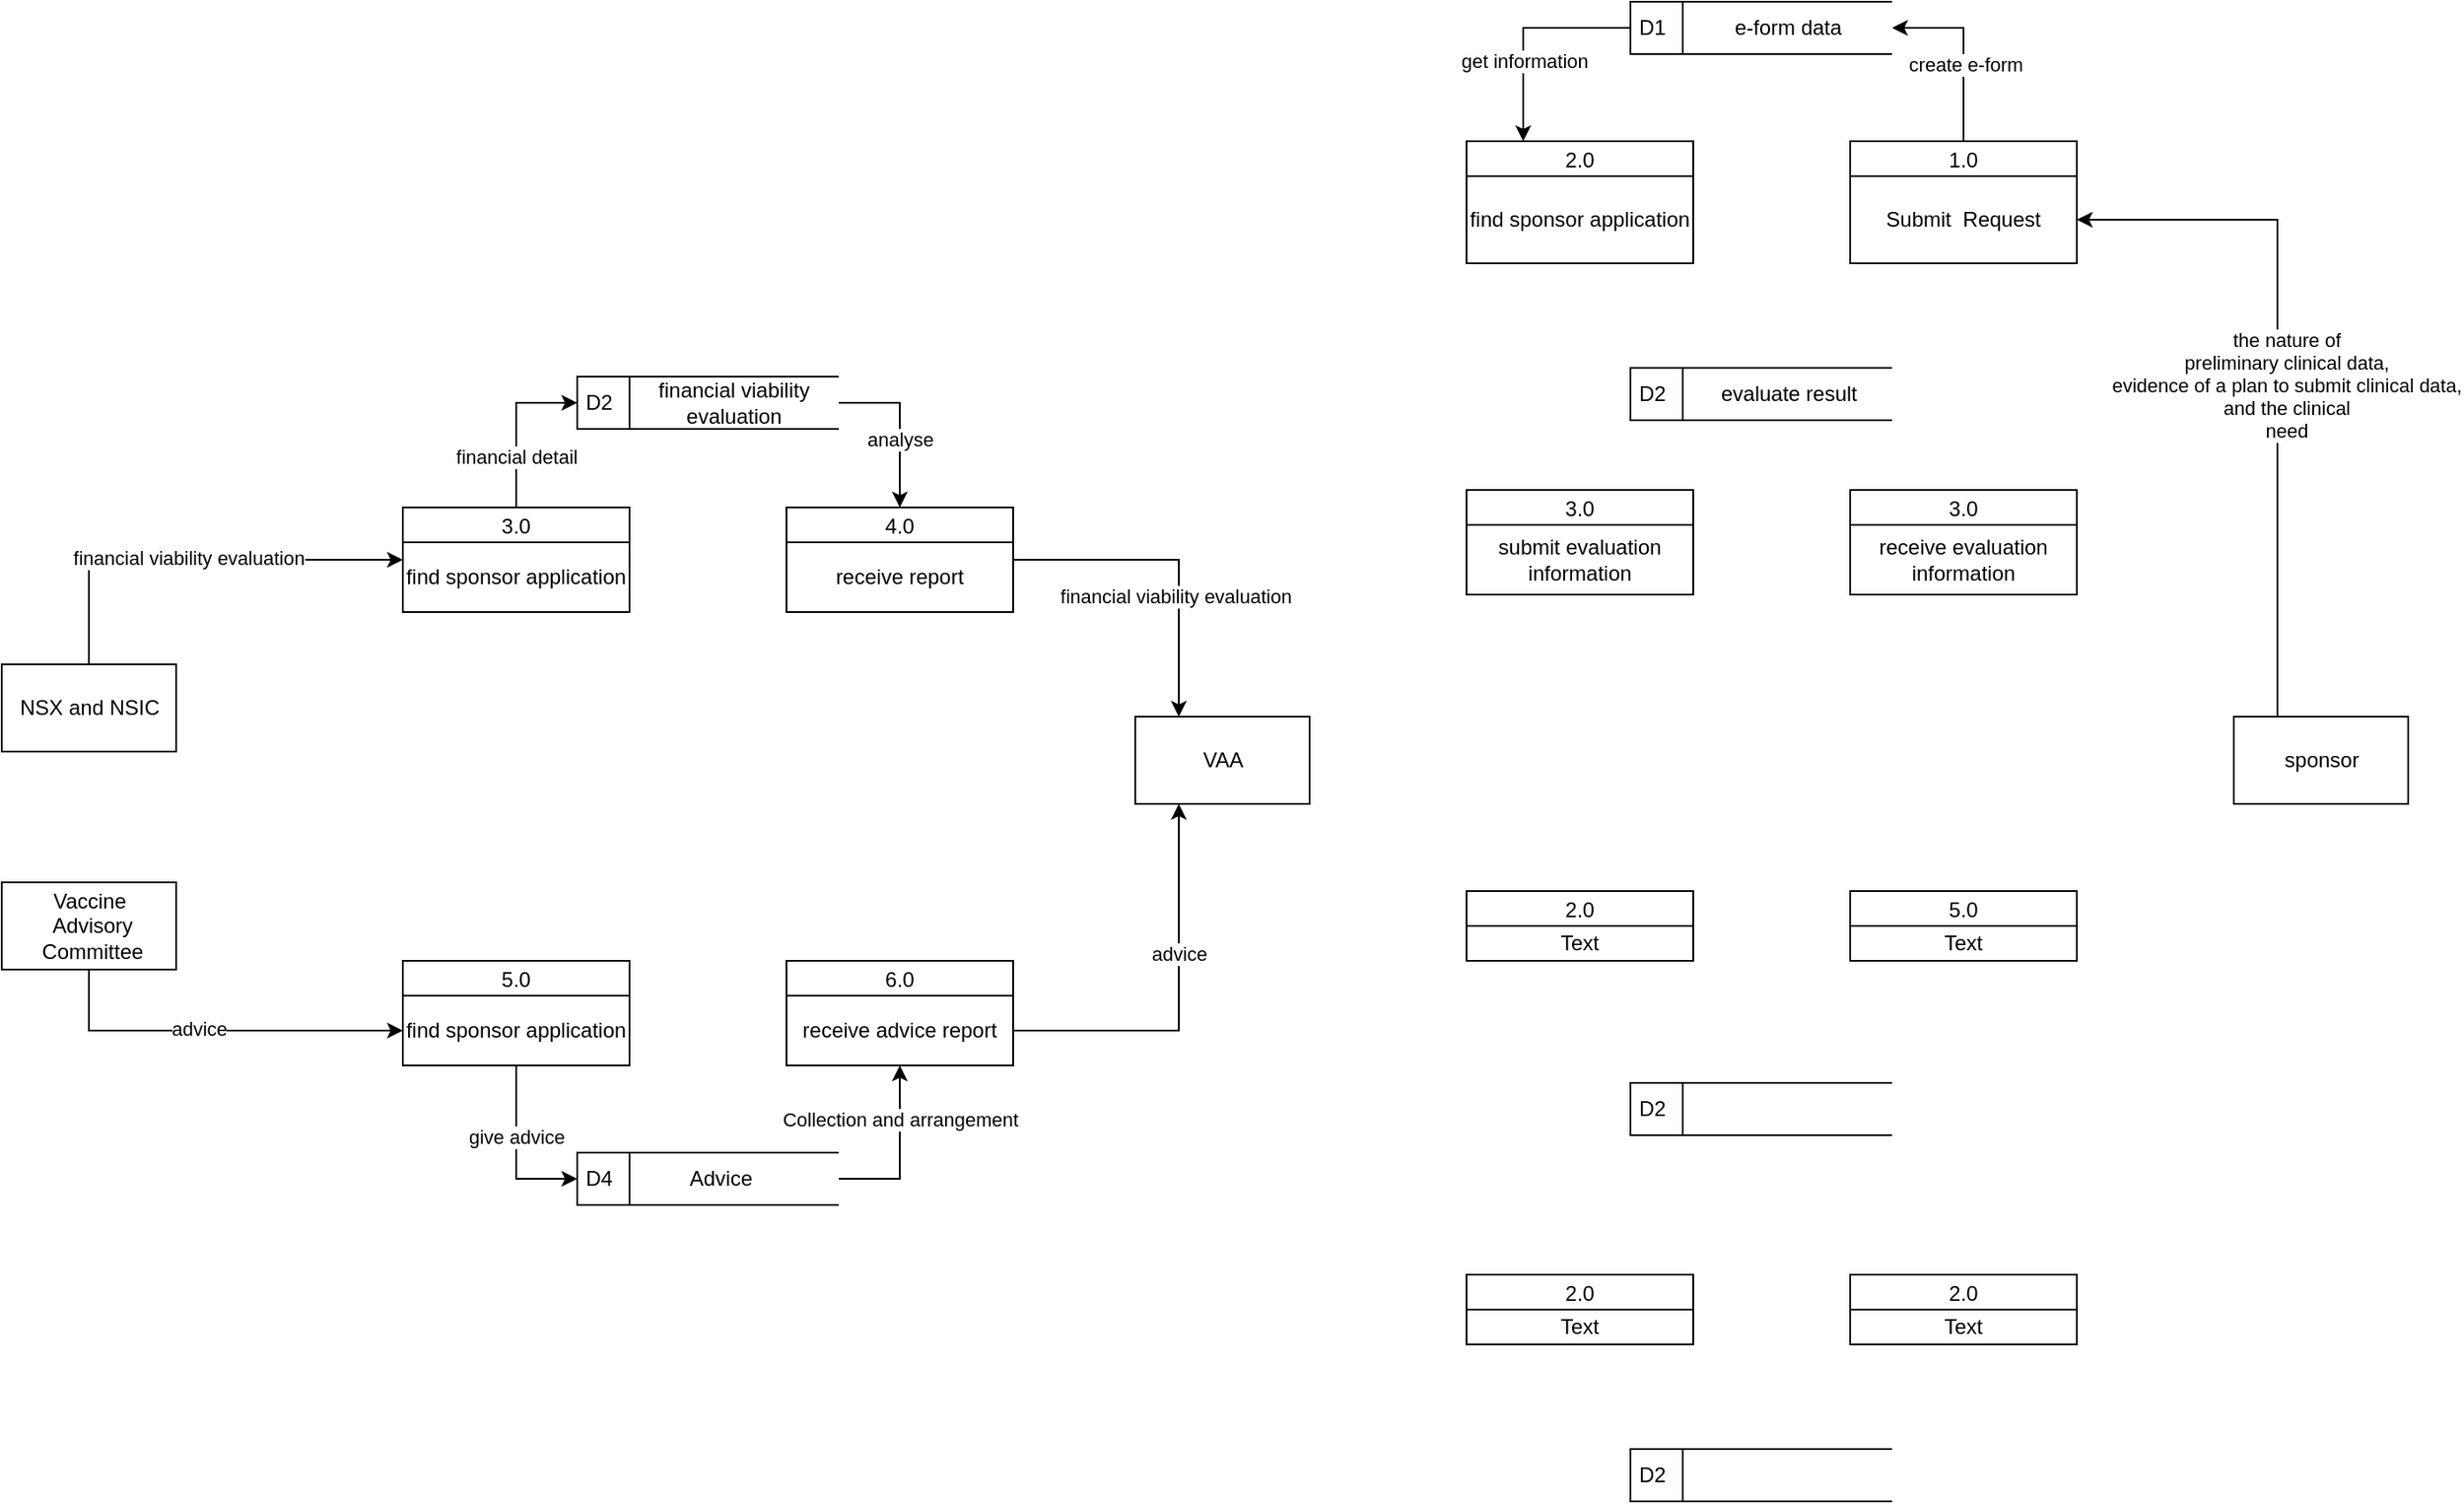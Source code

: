 <mxfile version="14.7.0" type="github">
  <diagram id="C5RBs43oDa-KdzZeNtuy" name="Page-1">
    <mxGraphModel dx="1817" dy="654" grid="1" gridSize="10" guides="1" tooltips="1" connect="1" arrows="1" fold="1" page="1" pageScale="1" pageWidth="827" pageHeight="1169" math="0" shadow="0">
      <root>
        <mxCell id="WIyWlLk6GJQsqaUBKTNV-0" />
        <mxCell id="WIyWlLk6GJQsqaUBKTNV-1" parent="WIyWlLk6GJQsqaUBKTNV-0" />
        <mxCell id="KFkMGzY3dLCvhJW9a1Ks-69" style="edgeStyle=orthogonalEdgeStyle;rounded=0;orthogonalLoop=1;jettySize=auto;html=1;exitX=0.25;exitY=0;exitDx=0;exitDy=0;entryX=1;entryY=0.5;entryDx=0;entryDy=0;" edge="1" parent="WIyWlLk6GJQsqaUBKTNV-1" source="KFkMGzY3dLCvhJW9a1Ks-0" target="KFkMGzY3dLCvhJW9a1Ks-7">
          <mxGeometry relative="1" as="geometry" />
        </mxCell>
        <mxCell id="KFkMGzY3dLCvhJW9a1Ks-70" value="the nature of &lt;br/&gt;preliminary clinical data, &lt;br&gt;evidence of a plan to submit clinical data, &lt;br&gt;and the clinical &lt;br/&gt;need" style="edgeLabel;html=1;align=center;verticalAlign=middle;resizable=0;points=[];" vertex="1" connectable="0" parent="KFkMGzY3dLCvhJW9a1Ks-69">
          <mxGeometry x="-0.059" y="1" relative="1" as="geometry">
            <mxPoint x="6" y="-2" as="offset" />
          </mxGeometry>
        </mxCell>
        <mxCell id="KFkMGzY3dLCvhJW9a1Ks-0" value="sponsor" style="html=1;dashed=0;whitespace=wrap;" vertex="1" parent="WIyWlLk6GJQsqaUBKTNV-1">
          <mxGeometry x="760" y="590" width="100" height="50" as="geometry" />
        </mxCell>
        <mxCell id="KFkMGzY3dLCvhJW9a1Ks-71" style="edgeStyle=orthogonalEdgeStyle;rounded=0;orthogonalLoop=1;jettySize=auto;html=1;exitX=0.5;exitY=0;exitDx=0;exitDy=0;entryX=1;entryY=0.5;entryDx=0;entryDy=0;" edge="1" parent="WIyWlLk6GJQsqaUBKTNV-1" source="KFkMGzY3dLCvhJW9a1Ks-3" target="KFkMGzY3dLCvhJW9a1Ks-23">
          <mxGeometry relative="1" as="geometry" />
        </mxCell>
        <mxCell id="KFkMGzY3dLCvhJW9a1Ks-72" value="create e-form" style="edgeLabel;html=1;align=center;verticalAlign=middle;resizable=0;points=[];" vertex="1" connectable="0" parent="KFkMGzY3dLCvhJW9a1Ks-71">
          <mxGeometry x="-0.16" y="-1" relative="1" as="geometry">
            <mxPoint as="offset" />
          </mxGeometry>
        </mxCell>
        <mxCell id="KFkMGzY3dLCvhJW9a1Ks-3" value="1.0" style="swimlane;fontStyle=0;childLayout=stackLayout;horizontal=1;startSize=20;fillColor=#ffffff;horizontalStack=0;resizeParent=1;resizeParentMax=0;resizeLast=0;collapsible=0;marginBottom=0;swimlaneFillColor=#ffffff;" vertex="1" parent="WIyWlLk6GJQsqaUBKTNV-1">
          <mxGeometry x="540" y="260" width="130" height="70" as="geometry" />
        </mxCell>
        <mxCell id="KFkMGzY3dLCvhJW9a1Ks-7" value="Submit&amp;nbsp; Request" style="text;html=1;strokeColor=none;fillColor=none;align=center;verticalAlign=middle;whiteSpace=wrap;rounded=0;" vertex="1" parent="KFkMGzY3dLCvhJW9a1Ks-3">
          <mxGeometry y="20" width="130" height="50" as="geometry" />
        </mxCell>
        <mxCell id="KFkMGzY3dLCvhJW9a1Ks-8" value="D2" style="html=1;dashed=0;whitespace=wrap;shape=mxgraph.dfd.dataStoreID;align=left;spacingLeft=3;points=[[0,0],[0.5,0],[1,0],[0,0.5],[1,0.5],[0,1],[0.5,1],[1,1]];" vertex="1" parent="WIyWlLk6GJQsqaUBKTNV-1">
          <mxGeometry x="414" y="390" width="150" height="30" as="geometry" />
        </mxCell>
        <mxCell id="KFkMGzY3dLCvhJW9a1Ks-10" value="VAA" style="html=1;dashed=0;whitespace=wrap;" vertex="1" parent="WIyWlLk6GJQsqaUBKTNV-1">
          <mxGeometry x="130" y="590" width="100" height="50" as="geometry" />
        </mxCell>
        <mxCell id="KFkMGzY3dLCvhJW9a1Ks-12" value="D2" style="html=1;dashed=0;whitespace=wrap;shape=mxgraph.dfd.dataStoreID;align=left;spacingLeft=3;points=[[0,0],[0.5,0],[1,0],[0,0.5],[1,0.5],[0,1],[0.5,1],[1,1]];" vertex="1" parent="WIyWlLk6GJQsqaUBKTNV-1">
          <mxGeometry x="414" y="800" width="150" height="30" as="geometry" />
        </mxCell>
        <mxCell id="KFkMGzY3dLCvhJW9a1Ks-13" value="3.0" style="swimlane;fontStyle=0;childLayout=stackLayout;horizontal=1;startSize=20;fillColor=#ffffff;horizontalStack=0;resizeParent=1;resizeParentMax=0;resizeLast=0;collapsible=0;marginBottom=0;swimlaneFillColor=#ffffff;" vertex="1" parent="WIyWlLk6GJQsqaUBKTNV-1">
          <mxGeometry x="540" y="460" width="130" height="60" as="geometry" />
        </mxCell>
        <mxCell id="KFkMGzY3dLCvhJW9a1Ks-27" value="receive evaluation information" style="text;html=1;strokeColor=none;fillColor=none;align=center;verticalAlign=middle;whiteSpace=wrap;rounded=0;" vertex="1" parent="KFkMGzY3dLCvhJW9a1Ks-13">
          <mxGeometry y="20" width="130" height="40" as="geometry" />
        </mxCell>
        <mxCell id="KFkMGzY3dLCvhJW9a1Ks-16" value="2.0" style="swimlane;fontStyle=0;childLayout=stackLayout;horizontal=1;startSize=20;fillColor=#ffffff;horizontalStack=0;resizeParent=1;resizeParentMax=0;resizeLast=0;collapsible=0;marginBottom=0;swimlaneFillColor=#ffffff;" vertex="1" parent="WIyWlLk6GJQsqaUBKTNV-1">
          <mxGeometry x="320" y="690" width="130" height="40" as="geometry" />
        </mxCell>
        <mxCell id="KFkMGzY3dLCvhJW9a1Ks-28" value="Text" style="text;html=1;strokeColor=none;fillColor=none;align=center;verticalAlign=middle;whiteSpace=wrap;rounded=0;" vertex="1" parent="KFkMGzY3dLCvhJW9a1Ks-16">
          <mxGeometry y="20" width="130" height="20" as="geometry" />
        </mxCell>
        <mxCell id="KFkMGzY3dLCvhJW9a1Ks-17" value="5.0" style="swimlane;fontStyle=0;childLayout=stackLayout;horizontal=1;startSize=20;fillColor=#ffffff;horizontalStack=0;resizeParent=1;resizeParentMax=0;resizeLast=0;collapsible=0;marginBottom=0;swimlaneFillColor=#ffffff;" vertex="1" parent="WIyWlLk6GJQsqaUBKTNV-1">
          <mxGeometry x="540" y="690" width="130" height="40" as="geometry" />
        </mxCell>
        <mxCell id="KFkMGzY3dLCvhJW9a1Ks-29" value="Text" style="text;html=1;strokeColor=none;fillColor=none;align=center;verticalAlign=middle;whiteSpace=wrap;rounded=0;" vertex="1" parent="KFkMGzY3dLCvhJW9a1Ks-17">
          <mxGeometry y="20" width="130" height="20" as="geometry" />
        </mxCell>
        <mxCell id="KFkMGzY3dLCvhJW9a1Ks-18" value="2.0" style="swimlane;fontStyle=0;childLayout=stackLayout;horizontal=1;startSize=20;fillColor=#ffffff;horizontalStack=0;resizeParent=1;resizeParentMax=0;resizeLast=0;collapsible=0;marginBottom=0;swimlaneFillColor=#ffffff;" vertex="1" parent="WIyWlLk6GJQsqaUBKTNV-1">
          <mxGeometry x="320" y="910" width="130" height="40" as="geometry" />
        </mxCell>
        <mxCell id="KFkMGzY3dLCvhJW9a1Ks-30" value="Text" style="text;html=1;strokeColor=none;fillColor=none;align=center;verticalAlign=middle;whiteSpace=wrap;rounded=0;" vertex="1" parent="KFkMGzY3dLCvhJW9a1Ks-18">
          <mxGeometry y="20" width="130" height="20" as="geometry" />
        </mxCell>
        <mxCell id="KFkMGzY3dLCvhJW9a1Ks-19" value="2.0" style="swimlane;fontStyle=0;childLayout=stackLayout;horizontal=1;startSize=20;fillColor=#ffffff;horizontalStack=0;resizeParent=1;resizeParentMax=0;resizeLast=0;collapsible=0;marginBottom=0;swimlaneFillColor=#ffffff;" vertex="1" parent="WIyWlLk6GJQsqaUBKTNV-1">
          <mxGeometry x="540" y="910" width="130" height="40" as="geometry" />
        </mxCell>
        <mxCell id="KFkMGzY3dLCvhJW9a1Ks-31" value="Text" style="text;html=1;strokeColor=none;fillColor=none;align=center;verticalAlign=middle;whiteSpace=wrap;rounded=0;" vertex="1" parent="KFkMGzY3dLCvhJW9a1Ks-19">
          <mxGeometry y="20" width="130" height="20" as="geometry" />
        </mxCell>
        <mxCell id="KFkMGzY3dLCvhJW9a1Ks-20" value="D2" style="html=1;dashed=0;whitespace=wrap;shape=mxgraph.dfd.dataStoreID;align=left;spacingLeft=3;points=[[0,0],[0.5,0],[1,0],[0,0.5],[1,0.5],[0,1],[0.5,1],[1,1]];" vertex="1" parent="WIyWlLk6GJQsqaUBKTNV-1">
          <mxGeometry x="414" y="1010" width="150" height="30" as="geometry" />
        </mxCell>
        <mxCell id="KFkMGzY3dLCvhJW9a1Ks-21" value="3.0" style="swimlane;fontStyle=0;childLayout=stackLayout;horizontal=1;startSize=20;fillColor=#ffffff;horizontalStack=0;resizeParent=1;resizeParentMax=0;resizeLast=0;collapsible=0;marginBottom=0;swimlaneFillColor=#ffffff;" vertex="1" parent="WIyWlLk6GJQsqaUBKTNV-1">
          <mxGeometry x="320" y="460" width="130" height="60" as="geometry" />
        </mxCell>
        <mxCell id="KFkMGzY3dLCvhJW9a1Ks-26" value="submit evaluation information" style="text;html=1;strokeColor=none;fillColor=none;align=center;verticalAlign=middle;whiteSpace=wrap;rounded=0;" vertex="1" parent="KFkMGzY3dLCvhJW9a1Ks-21">
          <mxGeometry y="20" width="130" height="40" as="geometry" />
        </mxCell>
        <mxCell id="KFkMGzY3dLCvhJW9a1Ks-22" value="2.0" style="swimlane;fontStyle=0;childLayout=stackLayout;horizontal=1;startSize=20;fillColor=#ffffff;horizontalStack=0;resizeParent=1;resizeParentMax=0;resizeLast=0;collapsible=0;marginBottom=0;swimlaneFillColor=#ffffff;" vertex="1" parent="WIyWlLk6GJQsqaUBKTNV-1">
          <mxGeometry x="320" y="260" width="130" height="70" as="geometry" />
        </mxCell>
        <mxCell id="KFkMGzY3dLCvhJW9a1Ks-25" value="find sponsor application" style="text;html=1;strokeColor=none;fillColor=none;align=center;verticalAlign=middle;whiteSpace=wrap;rounded=0;" vertex="1" parent="KFkMGzY3dLCvhJW9a1Ks-22">
          <mxGeometry y="20" width="130" height="50" as="geometry" />
        </mxCell>
        <mxCell id="KFkMGzY3dLCvhJW9a1Ks-73" style="edgeStyle=orthogonalEdgeStyle;rounded=0;orthogonalLoop=1;jettySize=auto;html=1;exitX=0;exitY=0.5;exitDx=0;exitDy=0;entryX=0.25;entryY=0;entryDx=0;entryDy=0;" edge="1" parent="WIyWlLk6GJQsqaUBKTNV-1" source="KFkMGzY3dLCvhJW9a1Ks-23" target="KFkMGzY3dLCvhJW9a1Ks-22">
          <mxGeometry relative="1" as="geometry" />
        </mxCell>
        <mxCell id="KFkMGzY3dLCvhJW9a1Ks-74" value="get information" style="edgeLabel;html=1;align=center;verticalAlign=middle;resizable=0;points=[];" vertex="1" connectable="0" parent="KFkMGzY3dLCvhJW9a1Ks-73">
          <mxGeometry x="0.27" relative="1" as="geometry">
            <mxPoint as="offset" />
          </mxGeometry>
        </mxCell>
        <mxCell id="KFkMGzY3dLCvhJW9a1Ks-23" value="D1" style="html=1;dashed=0;whitespace=wrap;shape=mxgraph.dfd.dataStoreID;align=left;spacingLeft=3;points=[[0,0],[0.5,0],[1,0],[0,0.5],[1,0.5],[0,1],[0.5,1],[1,1]];" vertex="1" parent="WIyWlLk6GJQsqaUBKTNV-1">
          <mxGeometry x="414" y="180" width="150" height="30" as="geometry" />
        </mxCell>
        <mxCell id="KFkMGzY3dLCvhJW9a1Ks-24" value="e-form data" style="text;html=1;strokeColor=none;fillColor=none;align=center;verticalAlign=middle;whiteSpace=wrap;rounded=0;" vertex="1" parent="WIyWlLk6GJQsqaUBKTNV-1">
          <mxGeometry x="469" y="185" width="71" height="20" as="geometry" />
        </mxCell>
        <mxCell id="KFkMGzY3dLCvhJW9a1Ks-32" value="evaluate result" style="text;html=1;strokeColor=none;fillColor=none;align=center;verticalAlign=middle;whiteSpace=wrap;rounded=0;" vertex="1" parent="WIyWlLk6GJQsqaUBKTNV-1">
          <mxGeometry x="460" y="395" width="90" height="20" as="geometry" />
        </mxCell>
        <mxCell id="KFkMGzY3dLCvhJW9a1Ks-49" style="edgeStyle=orthogonalEdgeStyle;rounded=0;orthogonalLoop=1;jettySize=auto;html=1;exitX=0.5;exitY=0;exitDx=0;exitDy=0;entryX=0;entryY=0.25;entryDx=0;entryDy=0;" edge="1" parent="WIyWlLk6GJQsqaUBKTNV-1" source="KFkMGzY3dLCvhJW9a1Ks-33" target="KFkMGzY3dLCvhJW9a1Ks-39">
          <mxGeometry relative="1" as="geometry" />
        </mxCell>
        <mxCell id="KFkMGzY3dLCvhJW9a1Ks-50" value="financial viability evaluation" style="edgeLabel;html=1;align=center;verticalAlign=middle;resizable=0;points=[];" vertex="1" connectable="0" parent="KFkMGzY3dLCvhJW9a1Ks-49">
          <mxGeometry x="-0.025" y="1" relative="1" as="geometry">
            <mxPoint as="offset" />
          </mxGeometry>
        </mxCell>
        <mxCell id="KFkMGzY3dLCvhJW9a1Ks-33" value="NSX and NSIC" style="html=1;dashed=0;whitespace=wrap;" vertex="1" parent="WIyWlLk6GJQsqaUBKTNV-1">
          <mxGeometry x="-520" y="560" width="100" height="50" as="geometry" />
        </mxCell>
        <mxCell id="KFkMGzY3dLCvhJW9a1Ks-61" style="edgeStyle=orthogonalEdgeStyle;rounded=0;orthogonalLoop=1;jettySize=auto;html=1;exitX=0.5;exitY=1;exitDx=0;exitDy=0;entryX=0;entryY=0.5;entryDx=0;entryDy=0;" edge="1" parent="WIyWlLk6GJQsqaUBKTNV-1" source="KFkMGzY3dLCvhJW9a1Ks-34" target="KFkMGzY3dLCvhJW9a1Ks-43">
          <mxGeometry relative="1" as="geometry" />
        </mxCell>
        <mxCell id="KFkMGzY3dLCvhJW9a1Ks-62" value="advice" style="edgeLabel;html=1;align=center;verticalAlign=middle;resizable=0;points=[];" vertex="1" connectable="0" parent="KFkMGzY3dLCvhJW9a1Ks-61">
          <mxGeometry x="-0.088" y="2" relative="1" as="geometry">
            <mxPoint y="1" as="offset" />
          </mxGeometry>
        </mxCell>
        <mxCell id="KFkMGzY3dLCvhJW9a1Ks-34" value="Vaccine&lt;br&gt;&amp;nbsp;Advisory&lt;br&gt;&amp;nbsp;Committee" style="html=1;dashed=0;whitespace=wrap;" vertex="1" parent="WIyWlLk6GJQsqaUBKTNV-1">
          <mxGeometry x="-520" y="685" width="100" height="50" as="geometry" />
        </mxCell>
        <mxCell id="KFkMGzY3dLCvhJW9a1Ks-36" value="4.0" style="swimlane;fontStyle=0;childLayout=stackLayout;horizontal=1;startSize=20;fillColor=#ffffff;horizontalStack=0;resizeParent=1;resizeParentMax=0;resizeLast=0;collapsible=0;marginBottom=0;swimlaneFillColor=#ffffff;" vertex="1" parent="WIyWlLk6GJQsqaUBKTNV-1">
          <mxGeometry x="-70" y="470" width="130" height="60" as="geometry" />
        </mxCell>
        <mxCell id="KFkMGzY3dLCvhJW9a1Ks-37" value="receive report" style="text;html=1;strokeColor=none;fillColor=none;align=center;verticalAlign=middle;whiteSpace=wrap;rounded=0;" vertex="1" parent="KFkMGzY3dLCvhJW9a1Ks-36">
          <mxGeometry y="20" width="130" height="40" as="geometry" />
        </mxCell>
        <mxCell id="KFkMGzY3dLCvhJW9a1Ks-51" style="edgeStyle=orthogonalEdgeStyle;rounded=0;orthogonalLoop=1;jettySize=auto;html=1;exitX=0.5;exitY=0;exitDx=0;exitDy=0;entryX=0;entryY=0.5;entryDx=0;entryDy=0;" edge="1" parent="WIyWlLk6GJQsqaUBKTNV-1" source="KFkMGzY3dLCvhJW9a1Ks-38" target="KFkMGzY3dLCvhJW9a1Ks-45">
          <mxGeometry relative="1" as="geometry" />
        </mxCell>
        <mxCell id="KFkMGzY3dLCvhJW9a1Ks-52" value="financial detail" style="edgeLabel;html=1;align=center;verticalAlign=middle;resizable=0;points=[];" vertex="1" connectable="0" parent="KFkMGzY3dLCvhJW9a1Ks-51">
          <mxGeometry x="-0.042" y="1" relative="1" as="geometry">
            <mxPoint x="1" y="16" as="offset" />
          </mxGeometry>
        </mxCell>
        <mxCell id="KFkMGzY3dLCvhJW9a1Ks-38" value="3.0" style="swimlane;fontStyle=0;childLayout=stackLayout;horizontal=1;startSize=20;fillColor=#ffffff;horizontalStack=0;resizeParent=1;resizeParentMax=0;resizeLast=0;collapsible=0;marginBottom=0;swimlaneFillColor=#ffffff;" vertex="1" parent="WIyWlLk6GJQsqaUBKTNV-1">
          <mxGeometry x="-290" y="470" width="130" height="60" as="geometry" />
        </mxCell>
        <mxCell id="KFkMGzY3dLCvhJW9a1Ks-39" value="find sponsor application" style="text;html=1;strokeColor=none;fillColor=none;align=center;verticalAlign=middle;whiteSpace=wrap;rounded=0;" vertex="1" parent="KFkMGzY3dLCvhJW9a1Ks-38">
          <mxGeometry y="20" width="130" height="40" as="geometry" />
        </mxCell>
        <mxCell id="KFkMGzY3dLCvhJW9a1Ks-40" value="6.0" style="swimlane;fontStyle=0;childLayout=stackLayout;horizontal=1;startSize=20;fillColor=#ffffff;horizontalStack=0;resizeParent=1;resizeParentMax=0;resizeLast=0;collapsible=0;marginBottom=0;swimlaneFillColor=#ffffff;" vertex="1" parent="WIyWlLk6GJQsqaUBKTNV-1">
          <mxGeometry x="-70" y="730" width="130" height="60" as="geometry" />
        </mxCell>
        <mxCell id="KFkMGzY3dLCvhJW9a1Ks-41" value="receive advice report" style="text;html=1;strokeColor=none;fillColor=none;align=center;verticalAlign=middle;whiteSpace=wrap;rounded=0;" vertex="1" parent="KFkMGzY3dLCvhJW9a1Ks-40">
          <mxGeometry y="20" width="130" height="40" as="geometry" />
        </mxCell>
        <mxCell id="KFkMGzY3dLCvhJW9a1Ks-42" value="5.0" style="swimlane;fontStyle=0;childLayout=stackLayout;horizontal=1;startSize=20;fillColor=#ffffff;horizontalStack=0;resizeParent=1;resizeParentMax=0;resizeLast=0;collapsible=0;marginBottom=0;swimlaneFillColor=#ffffff;" vertex="1" parent="WIyWlLk6GJQsqaUBKTNV-1">
          <mxGeometry x="-290" y="730" width="130" height="60" as="geometry" />
        </mxCell>
        <mxCell id="KFkMGzY3dLCvhJW9a1Ks-43" value="find sponsor application" style="text;html=1;strokeColor=none;fillColor=none;align=center;verticalAlign=middle;whiteSpace=wrap;rounded=0;" vertex="1" parent="KFkMGzY3dLCvhJW9a1Ks-42">
          <mxGeometry y="20" width="130" height="40" as="geometry" />
        </mxCell>
        <mxCell id="KFkMGzY3dLCvhJW9a1Ks-65" style="edgeStyle=orthogonalEdgeStyle;rounded=0;orthogonalLoop=1;jettySize=auto;html=1;exitX=1;exitY=0.5;exitDx=0;exitDy=0;entryX=0.5;entryY=1;entryDx=0;entryDy=0;" edge="1" parent="WIyWlLk6GJQsqaUBKTNV-1" source="KFkMGzY3dLCvhJW9a1Ks-44" target="KFkMGzY3dLCvhJW9a1Ks-41">
          <mxGeometry relative="1" as="geometry" />
        </mxCell>
        <mxCell id="KFkMGzY3dLCvhJW9a1Ks-66" value="Collection and arrangement" style="edgeLabel;html=1;align=center;verticalAlign=middle;resizable=0;points=[];" vertex="1" connectable="0" parent="KFkMGzY3dLCvhJW9a1Ks-65">
          <mxGeometry x="-0.007" relative="1" as="geometry">
            <mxPoint y="-20" as="offset" />
          </mxGeometry>
        </mxCell>
        <mxCell id="KFkMGzY3dLCvhJW9a1Ks-44" value="D4" style="html=1;dashed=0;whitespace=wrap;shape=mxgraph.dfd.dataStoreID;align=left;spacingLeft=3;points=[[0,0],[0.5,0],[1,0],[0,0.5],[1,0.5],[0,1],[0.5,1],[1,1]];" vertex="1" parent="WIyWlLk6GJQsqaUBKTNV-1">
          <mxGeometry x="-190" y="840" width="150" height="30" as="geometry" />
        </mxCell>
        <mxCell id="KFkMGzY3dLCvhJW9a1Ks-45" value="D2" style="html=1;dashed=0;whitespace=wrap;shape=mxgraph.dfd.dataStoreID;align=left;spacingLeft=3;points=[[0,0],[0.5,0],[1,0],[0,0.5],[1,0.5],[0,1],[0.5,1],[1,1]];" vertex="1" parent="WIyWlLk6GJQsqaUBKTNV-1">
          <mxGeometry x="-190" y="395" width="150" height="30" as="geometry" />
        </mxCell>
        <mxCell id="KFkMGzY3dLCvhJW9a1Ks-53" style="edgeStyle=orthogonalEdgeStyle;rounded=0;orthogonalLoop=1;jettySize=auto;html=1;exitX=1;exitY=0.5;exitDx=0;exitDy=0;entryX=0.5;entryY=0;entryDx=0;entryDy=0;" edge="1" parent="WIyWlLk6GJQsqaUBKTNV-1" source="KFkMGzY3dLCvhJW9a1Ks-48" target="KFkMGzY3dLCvhJW9a1Ks-36">
          <mxGeometry relative="1" as="geometry" />
        </mxCell>
        <mxCell id="KFkMGzY3dLCvhJW9a1Ks-54" value="analyse" style="edgeLabel;html=1;align=center;verticalAlign=middle;resizable=0;points=[];" vertex="1" connectable="0" parent="KFkMGzY3dLCvhJW9a1Ks-53">
          <mxGeometry x="0.007" y="2" relative="1" as="geometry">
            <mxPoint x="-2" y="8" as="offset" />
          </mxGeometry>
        </mxCell>
        <mxCell id="KFkMGzY3dLCvhJW9a1Ks-48" value="financial viability &lt;br&gt;evaluation" style="text;html=1;strokeColor=none;fillColor=none;align=center;verticalAlign=middle;whiteSpace=wrap;rounded=0;" vertex="1" parent="WIyWlLk6GJQsqaUBKTNV-1">
          <mxGeometry x="-160" y="400" width="120" height="20" as="geometry" />
        </mxCell>
        <mxCell id="KFkMGzY3dLCvhJW9a1Ks-55" style="edgeStyle=orthogonalEdgeStyle;rounded=0;orthogonalLoop=1;jettySize=auto;html=1;exitX=1;exitY=0.25;exitDx=0;exitDy=0;entryX=0.25;entryY=0;entryDx=0;entryDy=0;" edge="1" parent="WIyWlLk6GJQsqaUBKTNV-1" source="KFkMGzY3dLCvhJW9a1Ks-37" target="KFkMGzY3dLCvhJW9a1Ks-10">
          <mxGeometry relative="1" as="geometry" />
        </mxCell>
        <mxCell id="KFkMGzY3dLCvhJW9a1Ks-57" value="financial viability evaluation" style="edgeLabel;html=1;align=center;verticalAlign=middle;resizable=0;points=[];" vertex="1" connectable="0" parent="KFkMGzY3dLCvhJW9a1Ks-55">
          <mxGeometry x="0.256" y="-2" relative="1" as="geometry">
            <mxPoint as="offset" />
          </mxGeometry>
        </mxCell>
        <mxCell id="KFkMGzY3dLCvhJW9a1Ks-58" value="Advice" style="text;html=1;strokeColor=none;fillColor=none;align=center;verticalAlign=middle;whiteSpace=wrap;rounded=0;" vertex="1" parent="WIyWlLk6GJQsqaUBKTNV-1">
          <mxGeometry x="-135" y="845" width="55" height="20" as="geometry" />
        </mxCell>
        <mxCell id="KFkMGzY3dLCvhJW9a1Ks-63" style="edgeStyle=orthogonalEdgeStyle;rounded=0;orthogonalLoop=1;jettySize=auto;html=1;exitX=0.5;exitY=1;exitDx=0;exitDy=0;entryX=0;entryY=0.5;entryDx=0;entryDy=0;" edge="1" parent="WIyWlLk6GJQsqaUBKTNV-1" source="KFkMGzY3dLCvhJW9a1Ks-43" target="KFkMGzY3dLCvhJW9a1Ks-44">
          <mxGeometry relative="1" as="geometry" />
        </mxCell>
        <mxCell id="KFkMGzY3dLCvhJW9a1Ks-64" value="give advice" style="edgeLabel;html=1;align=center;verticalAlign=middle;resizable=0;points=[];" vertex="1" connectable="0" parent="KFkMGzY3dLCvhJW9a1Ks-63">
          <mxGeometry x="-0.03" relative="1" as="geometry">
            <mxPoint y="-8" as="offset" />
          </mxGeometry>
        </mxCell>
        <mxCell id="KFkMGzY3dLCvhJW9a1Ks-67" style="edgeStyle=orthogonalEdgeStyle;rounded=0;orthogonalLoop=1;jettySize=auto;html=1;exitX=1;exitY=0.5;exitDx=0;exitDy=0;entryX=0.25;entryY=1;entryDx=0;entryDy=0;" edge="1" parent="WIyWlLk6GJQsqaUBKTNV-1" source="KFkMGzY3dLCvhJW9a1Ks-41" target="KFkMGzY3dLCvhJW9a1Ks-10">
          <mxGeometry relative="1" as="geometry" />
        </mxCell>
        <mxCell id="KFkMGzY3dLCvhJW9a1Ks-68" value="advice" style="edgeLabel;html=1;align=center;verticalAlign=middle;resizable=0;points=[];" vertex="1" connectable="0" parent="KFkMGzY3dLCvhJW9a1Ks-67">
          <mxGeometry x="0.237" relative="1" as="geometry">
            <mxPoint as="offset" />
          </mxGeometry>
        </mxCell>
      </root>
    </mxGraphModel>
  </diagram>
</mxfile>
